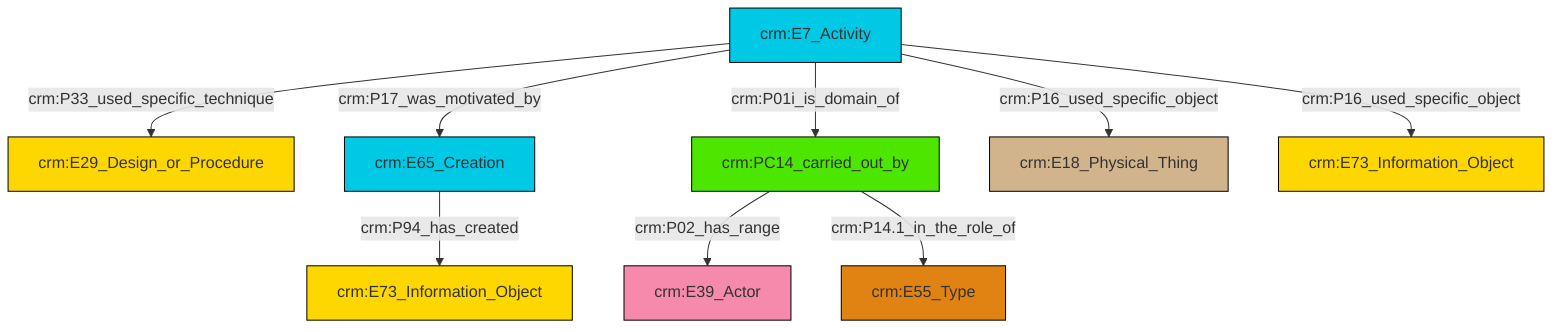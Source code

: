 graph TD
classDef Literal fill:#f2f2f2,stroke:#000000;
classDef CRM_Entity fill:#FFFFFF,stroke:#000000;
classDef Temporal_Entity fill:#00C9E6, stroke:#000000;
classDef Type fill:#E18312, stroke:#000000;
classDef Time-Span fill:#2C9C91, stroke:#000000;
classDef Appellation fill:#FFEB7F, stroke:#000000;
classDef Place fill:#008836, stroke:#000000;
classDef Persistent_Item fill:#B266B2, stroke:#000000;
classDef Conceptual_Object fill:#FFD700, stroke:#000000;
classDef Physical_Thing fill:#D2B48C, stroke:#000000;
classDef Actor fill:#f58aad, stroke:#000000;
classDef PC_Classes fill:#4ce600, stroke:#000000;
classDef Multi fill:#cccccc,stroke:#000000;

2["crm:PC14_carried_out_by"]:::PC_Classes -->|crm:P02_has_range| 4["crm:E39_Actor"]:::Actor
8["crm:E7_Activity"]:::Temporal_Entity -->|crm:P16_used_specific_object| 9["crm:E18_Physical_Thing"]:::Physical_Thing
2["crm:PC14_carried_out_by"]:::PC_Classes -->|crm:P14.1_in_the_role_of| 10["crm:E55_Type"]:::Type
8["crm:E7_Activity"]:::Temporal_Entity -->|crm:P17_was_motivated_by| 6["crm:E65_Creation"]:::Temporal_Entity
8["crm:E7_Activity"]:::Temporal_Entity -->|crm:P33_used_specific_technique| 0["crm:E29_Design_or_Procedure"]:::Conceptual_Object
8["crm:E7_Activity"]:::Temporal_Entity -->|crm:P16_used_specific_object| 13["crm:E73_Information_Object"]:::Conceptual_Object
8["crm:E7_Activity"]:::Temporal_Entity -->|crm:P01i_is_domain_of| 2["crm:PC14_carried_out_by"]:::PC_Classes
6["crm:E65_Creation"]:::Temporal_Entity -->|crm:P94_has_created| 15["crm:E73_Information_Object"]:::Conceptual_Object